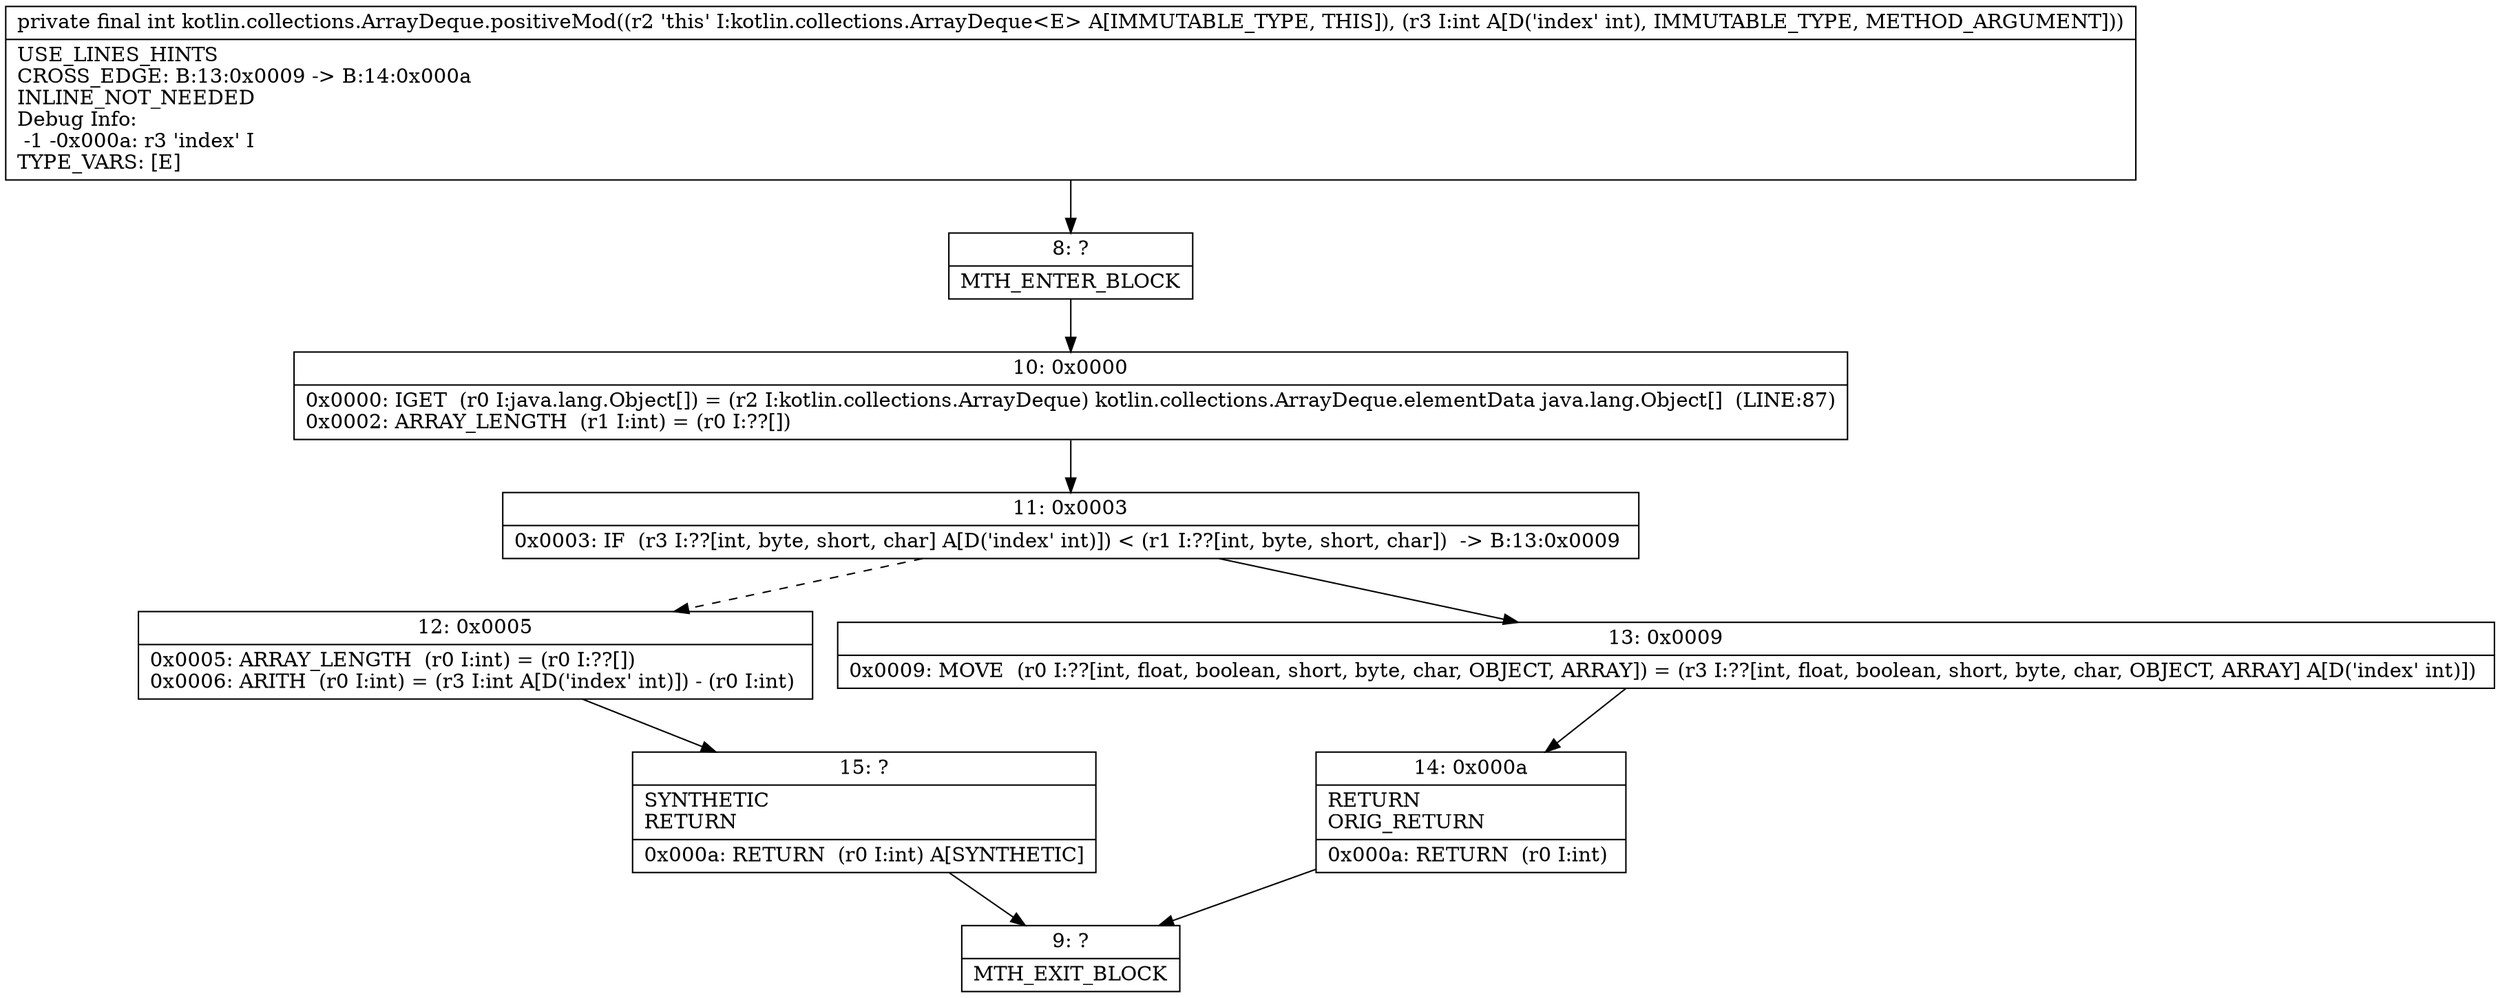 digraph "CFG forkotlin.collections.ArrayDeque.positiveMod(I)I" {
Node_8 [shape=record,label="{8\:\ ?|MTH_ENTER_BLOCK\l}"];
Node_10 [shape=record,label="{10\:\ 0x0000|0x0000: IGET  (r0 I:java.lang.Object[]) = (r2 I:kotlin.collections.ArrayDeque) kotlin.collections.ArrayDeque.elementData java.lang.Object[]  (LINE:87)\l0x0002: ARRAY_LENGTH  (r1 I:int) = (r0 I:??[]) \l}"];
Node_11 [shape=record,label="{11\:\ 0x0003|0x0003: IF  (r3 I:??[int, byte, short, char] A[D('index' int)]) \< (r1 I:??[int, byte, short, char])  \-\> B:13:0x0009 \l}"];
Node_12 [shape=record,label="{12\:\ 0x0005|0x0005: ARRAY_LENGTH  (r0 I:int) = (r0 I:??[]) \l0x0006: ARITH  (r0 I:int) = (r3 I:int A[D('index' int)]) \- (r0 I:int) \l}"];
Node_15 [shape=record,label="{15\:\ ?|SYNTHETIC\lRETURN\l|0x000a: RETURN  (r0 I:int) A[SYNTHETIC]\l}"];
Node_9 [shape=record,label="{9\:\ ?|MTH_EXIT_BLOCK\l}"];
Node_13 [shape=record,label="{13\:\ 0x0009|0x0009: MOVE  (r0 I:??[int, float, boolean, short, byte, char, OBJECT, ARRAY]) = (r3 I:??[int, float, boolean, short, byte, char, OBJECT, ARRAY] A[D('index' int)]) \l}"];
Node_14 [shape=record,label="{14\:\ 0x000a|RETURN\lORIG_RETURN\l|0x000a: RETURN  (r0 I:int) \l}"];
MethodNode[shape=record,label="{private final int kotlin.collections.ArrayDeque.positiveMod((r2 'this' I:kotlin.collections.ArrayDeque\<E\> A[IMMUTABLE_TYPE, THIS]), (r3 I:int A[D('index' int), IMMUTABLE_TYPE, METHOD_ARGUMENT]))  | USE_LINES_HINTS\lCROSS_EDGE: B:13:0x0009 \-\> B:14:0x000a\lINLINE_NOT_NEEDED\lDebug Info:\l  \-1 \-0x000a: r3 'index' I\lTYPE_VARS: [E]\l}"];
MethodNode -> Node_8;Node_8 -> Node_10;
Node_10 -> Node_11;
Node_11 -> Node_12[style=dashed];
Node_11 -> Node_13;
Node_12 -> Node_15;
Node_15 -> Node_9;
Node_13 -> Node_14;
Node_14 -> Node_9;
}

